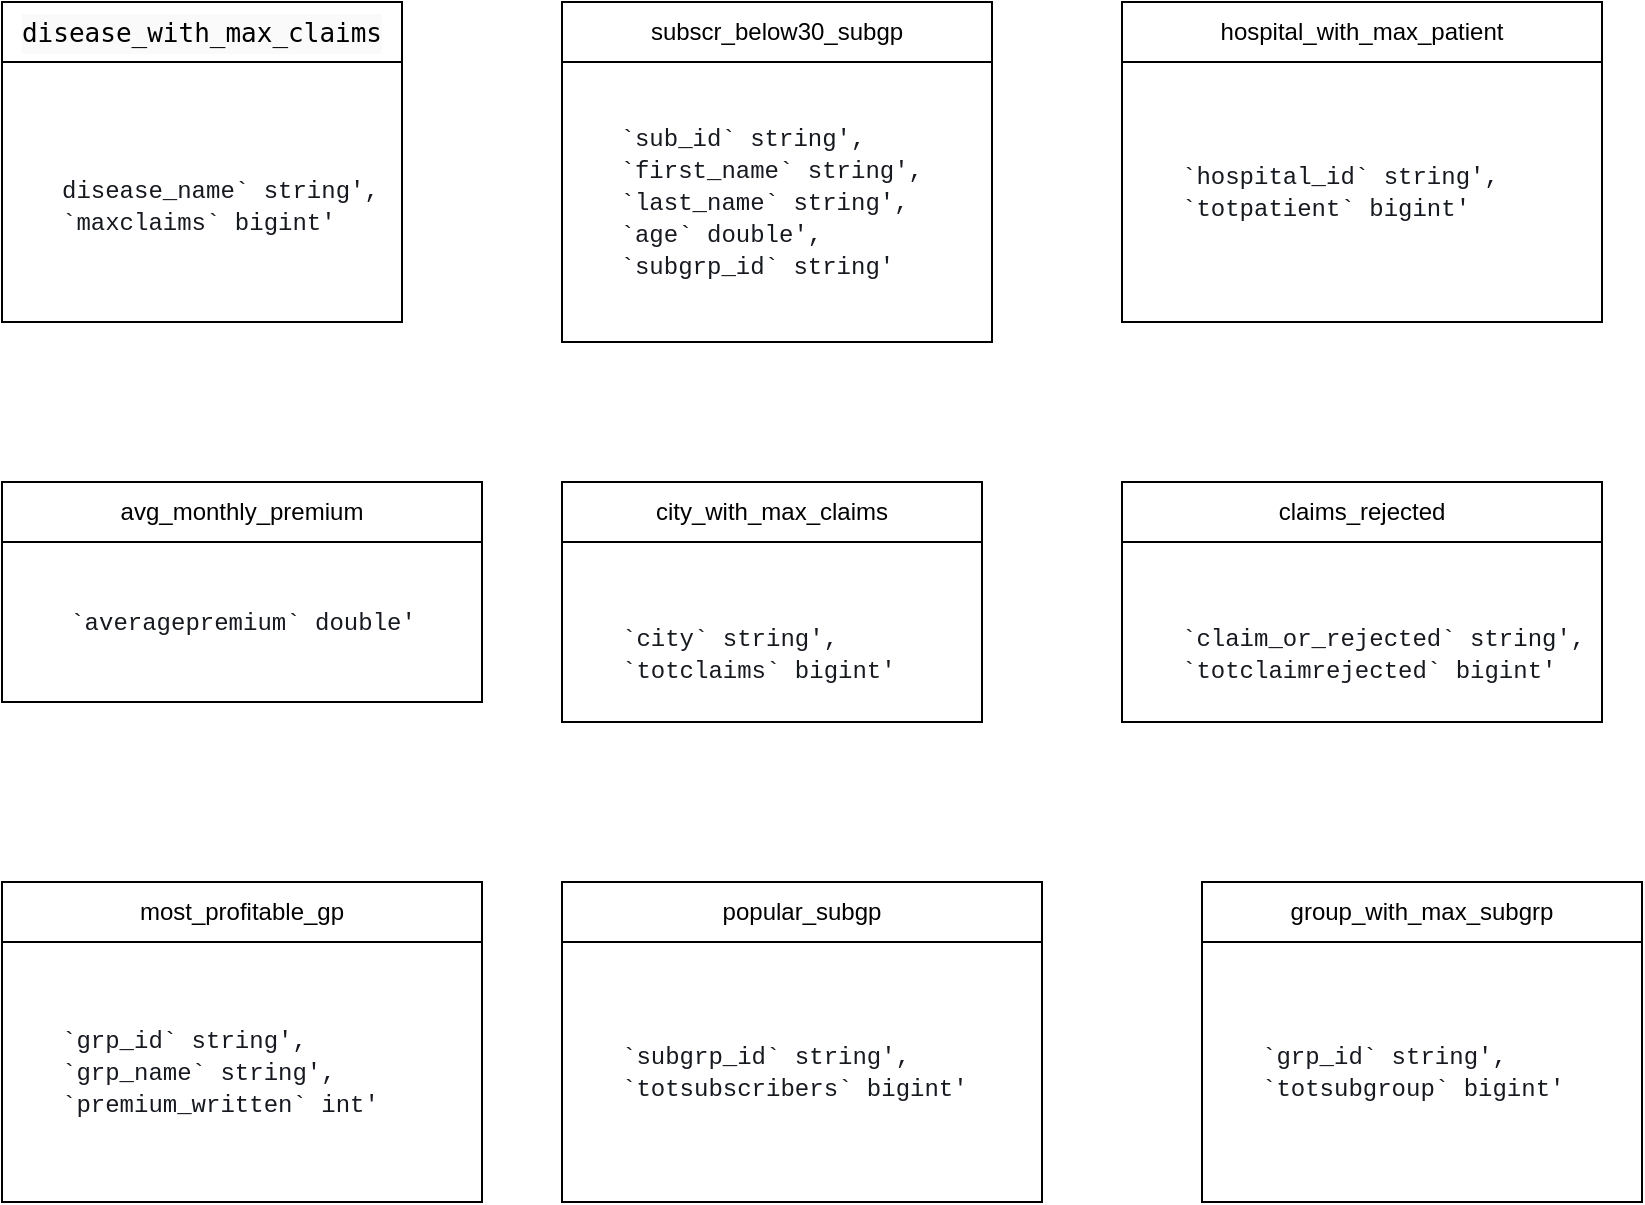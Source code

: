 <mxfile version="22.1.11" type="device">
  <diagram name="Page-1" id="O_lcyQFQKrWpvjofwXjn">
    <mxGraphModel dx="1290" dy="541" grid="1" gridSize="10" guides="1" tooltips="1" connect="1" arrows="1" fold="1" page="1" pageScale="1" pageWidth="850" pageHeight="1100" math="0" shadow="0">
      <root>
        <mxCell id="0" />
        <mxCell id="1" parent="0" />
        <mxCell id="gsQSZDyqVXt2V2rl-3OT-1" value="&lt;div style=&quot;background-color: rgb(250, 250, 250); font-family: Menlo, Monaco, Consolas, &amp;quot;Ubuntu Mono&amp;quot;, &amp;quot;Source Code Pro&amp;quot;, monospace, Consolas, &amp;quot;Courier New&amp;quot;, monospace; font-size: 13px; line-height: 20px;&quot;&gt;disease_with_max_claims&lt;/div&gt;" style="swimlane;fontStyle=0;childLayout=stackLayout;horizontal=1;startSize=30;horizontalStack=0;resizeParent=1;resizeParentMax=0;resizeLast=0;collapsible=1;marginBottom=0;whiteSpace=wrap;html=1;" parent="1" vertex="1">
          <mxGeometry x="40" y="40" width="200" height="160" as="geometry" />
        </mxCell>
        <mxCell id="gsQSZDyqVXt2V2rl-3OT-4" value="&lt;br&gt;&lt;pre style=&quot;border-color: var(--border-color); font-size: var(--font-size-body-s-533prh, 12px); font-family: var(--font-family-monospace-yt4nwf, Monaco, Menlo, Consolas, &amp;quot;Courier Prime&amp;quot;, Courier, &amp;quot;Courier New&amp;quot;, monospace); background: rgb(255, 255, 255); margin-top: 0px; margin-bottom: 0px; overflow: auto; padding: var(--space-scaled-xl-rljqft, 24px) var(--space-xl-5fdwzu, 24px); -webkit-font-smoothing: auto; line-height: var(--line-height-body-s-n0pazd, 16px); color: rgb(22, 25, 31);&quot; class=&quot;awsui_root_18wu0_lw6ey_93 awsui_box_18wu0_lw6ey_207 awsui_pre-variant_18wu0_lw6ey_207 awsui_p-xl_18wu0_lw6ey_679 awsui_color-default_18wu0_lw6ey_207 awsui_font-size-body-s_18wu0_lw6ey_351 awsui_font-weight-default_18wu0_lw6ey_263&quot; data-testid=&quot;query-results-text&quot;&gt;disease_name` string&#39;, &lt;br style=&quot;border-color: var(--border-color);&quot;&gt;`maxclaims` bigint&#39;&lt;/pre&gt;" style="text;strokeColor=none;fillColor=none;align=left;verticalAlign=middle;spacingLeft=4;spacingRight=4;overflow=hidden;points=[[0,0.5],[1,0.5]];portConstraint=eastwest;rotatable=0;whiteSpace=wrap;html=1;" parent="gsQSZDyqVXt2V2rl-3OT-1" vertex="1">
          <mxGeometry y="30" width="200" height="130" as="geometry" />
        </mxCell>
        <mxCell id="gsQSZDyqVXt2V2rl-3OT-5" value="subscr_below30_subgp" style="swimlane;fontStyle=0;childLayout=stackLayout;horizontal=1;startSize=30;horizontalStack=0;resizeParent=1;resizeParentMax=0;resizeLast=0;collapsible=1;marginBottom=0;whiteSpace=wrap;html=1;" parent="1" vertex="1">
          <mxGeometry x="320" y="40" width="215" height="170" as="geometry" />
        </mxCell>
        <mxCell id="FVVZhQxuUWUwN-SKr3hk-5" value="&lt;pre style=&quot;font-family: var(--font-family-monospace-yt4nwf, Monaco, Menlo, Consolas, &amp;quot;Courier Prime&amp;quot;, Courier, &amp;quot;Courier New&amp;quot;, monospace); font-size: var(--font-size-body-s-533prh, 12px); background: rgb(255, 255, 255); margin-top: 0px; margin-bottom: 0px; overflow: auto; padding: var(--space-scaled-xl-rljqft, 24px) var(--space-xl-5fdwzu, 24px); -webkit-font-smoothing: auto; line-height: var(--line-height-body-s-n0pazd, 16px); color: rgb(22, 25, 31); text-align: left;&quot; class=&quot;awsui_root_18wu0_lw6ey_93 awsui_box_18wu0_lw6ey_207 awsui_pre-variant_18wu0_lw6ey_207 awsui_p-xl_18wu0_lw6ey_679 awsui_color-default_18wu0_lw6ey_207 awsui_font-size-body-s_18wu0_lw6ey_351 awsui_font-weight-default_18wu0_lw6ey_263&quot; data-testid=&quot;query-results-text&quot;&gt;`sub_id` string&#39;, &lt;br&gt;`first_name` string&#39;, &lt;br&gt;`last_name` string&#39;, &lt;br&gt;`age` double&#39;, &lt;br&gt;`subgrp_id` string&#39;&lt;/pre&gt;" style="text;html=1;align=center;verticalAlign=middle;resizable=0;points=[];autosize=1;strokeColor=none;fillColor=none;" vertex="1" parent="gsQSZDyqVXt2V2rl-3OT-5">
          <mxGeometry y="30" width="215" height="140" as="geometry" />
        </mxCell>
        <mxCell id="gsQSZDyqVXt2V2rl-3OT-9" value="claims_rejected" style="swimlane;fontStyle=0;childLayout=stackLayout;horizontal=1;startSize=30;horizontalStack=0;resizeParent=1;resizeParentMax=0;resizeLast=0;collapsible=1;marginBottom=0;whiteSpace=wrap;html=1;" parent="1" vertex="1">
          <mxGeometry x="600" y="280" width="240" height="120" as="geometry" />
        </mxCell>
        <mxCell id="gsQSZDyqVXt2V2rl-3OT-12" value="&lt;br&gt;&lt;pre style=&quot;font-family: var(--font-family-monospace-yt4nwf, Monaco, Menlo, Consolas, &amp;quot;Courier Prime&amp;quot;, Courier, &amp;quot;Courier New&amp;quot;, monospace); font-size: var(--font-size-body-s-533prh, 12px); background: rgb(255, 255, 255); margin: 0px; overflow: auto; padding: var(--space-scaled-xl-rljqft, 24px) var(--space-xl-5fdwzu, 24px); -webkit-font-smoothing: auto; font-weight: 400; line-height: var(--line-height-body-s-n0pazd, 16px); color: rgb(22, 25, 31); letter-spacing: normal; font-style: normal; font-variant-ligatures: normal; font-variant-caps: normal; orphans: 2; text-align: left; text-indent: 0px; text-transform: none; widows: 2; word-spacing: 0px; -webkit-text-stroke-width: 0px; text-decoration-thickness: initial; text-decoration-style: initial; text-decoration-color: initial;&quot; class=&quot;awsui_root_18wu0_lw6ey_93 awsui_box_18wu0_lw6ey_207 awsui_pre-variant_18wu0_lw6ey_207 awsui_p-xl_18wu0_lw6ey_679 awsui_color-default_18wu0_lw6ey_207 awsui_font-size-body-s_18wu0_lw6ey_351 awsui_font-weight-default_18wu0_lw6ey_263&quot; data-testid=&quot;query-results-text&quot;&gt;`claim_or_rejected` string&#39;, &lt;br&gt;`totclaimrejected` bigint&#39;&lt;/pre&gt;" style="text;strokeColor=none;fillColor=none;align=left;verticalAlign=middle;spacingLeft=4;spacingRight=4;overflow=hidden;points=[[0,0.5],[1,0.5]];portConstraint=eastwest;rotatable=0;whiteSpace=wrap;html=1;" parent="gsQSZDyqVXt2V2rl-3OT-9" vertex="1">
          <mxGeometry y="30" width="240" height="90" as="geometry" />
        </mxCell>
        <mxCell id="gsQSZDyqVXt2V2rl-3OT-13" value="most_profitable_gp" style="swimlane;fontStyle=0;childLayout=stackLayout;horizontal=1;startSize=30;horizontalStack=0;resizeParent=1;resizeParentMax=0;resizeLast=0;collapsible=1;marginBottom=0;whiteSpace=wrap;html=1;" parent="1" vertex="1">
          <mxGeometry x="40" y="480" width="240" height="160" as="geometry" />
        </mxCell>
        <mxCell id="gsQSZDyqVXt2V2rl-3OT-16" value="&lt;br&gt;&lt;pre style=&quot;font-family: var(--font-family-monospace-yt4nwf, Monaco, Menlo, Consolas, &amp;quot;Courier Prime&amp;quot;, Courier, &amp;quot;Courier New&amp;quot;, monospace); font-size: var(--font-size-body-s-533prh, 12px); background: rgb(255, 255, 255); margin: 0px; overflow: auto; padding: var(--space-scaled-xl-rljqft, 24px) var(--space-xl-5fdwzu, 24px); -webkit-font-smoothing: auto; font-weight: 400; line-height: var(--line-height-body-s-n0pazd, 16px); color: rgb(22, 25, 31); letter-spacing: normal; font-style: normal; font-variant-ligatures: normal; font-variant-caps: normal; orphans: 2; text-align: left; text-indent: 0px; text-transform: none; widows: 2; word-spacing: 0px; -webkit-text-stroke-width: 0px; text-decoration-thickness: initial; text-decoration-style: initial; text-decoration-color: initial;&quot; class=&quot;awsui_root_18wu0_lw6ey_93 awsui_box_18wu0_lw6ey_207 awsui_pre-variant_18wu0_lw6ey_207 awsui_p-xl_18wu0_lw6ey_679 awsui_color-default_18wu0_lw6ey_207 awsui_font-size-body-s_18wu0_lw6ey_351 awsui_font-weight-default_18wu0_lw6ey_263&quot; data-testid=&quot;query-results-text&quot;&gt;`grp_id` string&#39;, &lt;br&gt;`grp_name` string&#39;, &lt;br&gt;`premium_written` int&#39;&lt;/pre&gt;&lt;br&gt;" style="text;strokeColor=none;fillColor=none;align=left;verticalAlign=middle;spacingLeft=4;spacingRight=4;overflow=hidden;points=[[0,0.5],[1,0.5]];portConstraint=eastwest;rotatable=0;whiteSpace=wrap;html=1;" parent="gsQSZDyqVXt2V2rl-3OT-13" vertex="1">
          <mxGeometry y="30" width="240" height="130" as="geometry" />
        </mxCell>
        <mxCell id="gsQSZDyqVXt2V2rl-3OT-17" value="avg_monthly_premium" style="swimlane;fontStyle=0;childLayout=stackLayout;horizontal=1;startSize=30;horizontalStack=0;resizeParent=1;resizeParentMax=0;resizeLast=0;collapsible=1;marginBottom=0;whiteSpace=wrap;html=1;" parent="1" vertex="1">
          <mxGeometry x="40" y="280" width="240" height="110" as="geometry" />
        </mxCell>
        <mxCell id="FVVZhQxuUWUwN-SKr3hk-2" value="&lt;pre style=&quot;font-family: var(--font-family-monospace-yt4nwf, Monaco, Menlo, Consolas, &amp;quot;Courier Prime&amp;quot;, Courier, &amp;quot;Courier New&amp;quot;, monospace); font-size: var(--font-size-body-s-533prh, 12px); background: rgb(255, 255, 255); margin-top: 0px; margin-bottom: 0px; overflow: auto; padding: var(--space-scaled-xl-rljqft, 24px) var(--space-xl-5fdwzu, 24px); -webkit-font-smoothing: auto; line-height: var(--line-height-body-s-n0pazd, 16px); color: rgb(22, 25, 31); text-align: left;&quot; class=&quot;awsui_root_18wu0_lw6ey_93 awsui_box_18wu0_lw6ey_207 awsui_pre-variant_18wu0_lw6ey_207 awsui_p-xl_18wu0_lw6ey_679 awsui_color-default_18wu0_lw6ey_207 awsui_font-size-body-s_18wu0_lw6ey_351 awsui_font-weight-default_18wu0_lw6ey_263&quot; data-testid=&quot;query-results-text&quot;&gt;`averagepremium` double&#39;&lt;/pre&gt;" style="text;html=1;align=center;verticalAlign=middle;resizable=0;points=[];autosize=1;strokeColor=none;fillColor=none;" vertex="1" parent="gsQSZDyqVXt2V2rl-3OT-17">
          <mxGeometry y="30" width="240" height="80" as="geometry" />
        </mxCell>
        <mxCell id="gsQSZDyqVXt2V2rl-3OT-25" value="popular_subgp" style="swimlane;fontStyle=0;childLayout=stackLayout;horizontal=1;startSize=30;horizontalStack=0;resizeParent=1;resizeParentMax=0;resizeLast=0;collapsible=1;marginBottom=0;whiteSpace=wrap;html=1;" parent="1" vertex="1">
          <mxGeometry x="320" y="480" width="240" height="160" as="geometry" />
        </mxCell>
        <mxCell id="gsQSZDyqVXt2V2rl-3OT-28" value="&lt;br&gt;&lt;pre style=&quot;font-family: var(--font-family-monospace-yt4nwf, Monaco, Menlo, Consolas, &amp;quot;Courier Prime&amp;quot;, Courier, &amp;quot;Courier New&amp;quot;, monospace); font-size: var(--font-size-body-s-533prh, 12px); background: rgb(255, 255, 255); margin: 0px; overflow: auto; padding: var(--space-scaled-xl-rljqft, 24px) var(--space-xl-5fdwzu, 24px); -webkit-font-smoothing: auto; font-weight: 400; line-height: var(--line-height-body-s-n0pazd, 16px); color: rgb(22, 25, 31); letter-spacing: normal; font-style: normal; font-variant-ligatures: normal; font-variant-caps: normal; orphans: 2; text-align: left; text-indent: 0px; text-transform: none; widows: 2; word-spacing: 0px; -webkit-text-stroke-width: 0px; text-decoration-thickness: initial; text-decoration-style: initial; text-decoration-color: initial;&quot; class=&quot;awsui_root_18wu0_lw6ey_93 awsui_box_18wu0_lw6ey_207 awsui_pre-variant_18wu0_lw6ey_207 awsui_p-xl_18wu0_lw6ey_679 awsui_color-default_18wu0_lw6ey_207 awsui_font-size-body-s_18wu0_lw6ey_351 awsui_font-weight-default_18wu0_lw6ey_263&quot; data-testid=&quot;query-results-text&quot;&gt;`subgrp_id` string&#39;, &lt;br&gt;`totsubscribers` bigint&#39;&lt;/pre&gt;&lt;br&gt;" style="text;strokeColor=none;fillColor=none;align=left;verticalAlign=middle;spacingLeft=4;spacingRight=4;overflow=hidden;points=[[0,0.5],[1,0.5]];portConstraint=eastwest;rotatable=0;whiteSpace=wrap;html=1;" parent="gsQSZDyqVXt2V2rl-3OT-25" vertex="1">
          <mxGeometry y="30" width="240" height="130" as="geometry" />
        </mxCell>
        <mxCell id="gsQSZDyqVXt2V2rl-3OT-29" value="group_with_max_subgrp" style="swimlane;fontStyle=0;childLayout=stackLayout;horizontal=1;startSize=30;horizontalStack=0;resizeParent=1;resizeParentMax=0;resizeLast=0;collapsible=1;marginBottom=0;whiteSpace=wrap;html=1;" parent="1" vertex="1">
          <mxGeometry x="640" y="480" width="220" height="160" as="geometry" />
        </mxCell>
        <mxCell id="gsQSZDyqVXt2V2rl-3OT-32" value="&lt;pre style=&quot;border-color: var(--border-color); font-size: var(--font-size-body-s-533prh, 12px); font-family: var(--font-family-monospace-yt4nwf, Monaco, Menlo, Consolas, &amp;quot;Courier Prime&amp;quot;, Courier, &amp;quot;Courier New&amp;quot;, monospace); background: rgb(255, 255, 255); margin-top: 0px; margin-bottom: 0px; overflow: auto; padding: var(--space-scaled-xl-rljqft, 24px) var(--space-xl-5fdwzu, 24px); -webkit-font-smoothing: auto; line-height: var(--line-height-body-s-n0pazd, 16px); color: rgb(22, 25, 31);&quot; data-testid=&quot;query-results-text&quot; class=&quot;awsui_root_18wu0_lw6ey_93 awsui_box_18wu0_lw6ey_207 awsui_pre-variant_18wu0_lw6ey_207 awsui_p-xl_18wu0_lw6ey_679 awsui_color-default_18wu0_lw6ey_207 awsui_font-size-body-s_18wu0_lw6ey_351 awsui_font-weight-default_18wu0_lw6ey_263&quot;&gt;`grp_id` string&#39;, &lt;br style=&quot;border-color: var(--border-color);&quot;&gt;`totsubgroup` bigint&#39;&lt;/pre&gt;" style="text;strokeColor=none;fillColor=none;align=left;verticalAlign=middle;spacingLeft=4;spacingRight=4;overflow=hidden;points=[[0,0.5],[1,0.5]];portConstraint=eastwest;rotatable=0;whiteSpace=wrap;html=1;" parent="gsQSZDyqVXt2V2rl-3OT-29" vertex="1">
          <mxGeometry y="30" width="220" height="130" as="geometry" />
        </mxCell>
        <mxCell id="gsQSZDyqVXt2V2rl-3OT-33" value="city_with_max_claims" style="swimlane;fontStyle=0;childLayout=stackLayout;horizontal=1;startSize=30;horizontalStack=0;resizeParent=1;resizeParentMax=0;resizeLast=0;collapsible=1;marginBottom=0;whiteSpace=wrap;html=1;" parent="1" vertex="1">
          <mxGeometry x="320" y="280" width="210" height="120" as="geometry" />
        </mxCell>
        <mxCell id="gsQSZDyqVXt2V2rl-3OT-36" value="&lt;br&gt;&lt;pre style=&quot;font-family: var(--font-family-monospace-yt4nwf, Monaco, Menlo, Consolas, &amp;quot;Courier Prime&amp;quot;, Courier, &amp;quot;Courier New&amp;quot;, monospace); font-size: var(--font-size-body-s-533prh, 12px); background: rgb(255, 255, 255); margin: 0px; overflow: auto; padding: var(--space-scaled-xl-rljqft, 24px) var(--space-xl-5fdwzu, 24px); -webkit-font-smoothing: auto; font-weight: 400; line-height: var(--line-height-body-s-n0pazd, 16px); color: rgb(22, 25, 31); letter-spacing: normal; font-style: normal; font-variant-ligatures: normal; font-variant-caps: normal; orphans: 2; text-align: left; text-indent: 0px; text-transform: none; widows: 2; word-spacing: 0px; -webkit-text-stroke-width: 0px; text-decoration-thickness: initial; text-decoration-style: initial; text-decoration-color: initial;&quot; class=&quot;awsui_root_18wu0_lw6ey_93 awsui_box_18wu0_lw6ey_207 awsui_pre-variant_18wu0_lw6ey_207 awsui_p-xl_18wu0_lw6ey_679 awsui_color-default_18wu0_lw6ey_207 awsui_font-size-body-s_18wu0_lw6ey_351 awsui_font-weight-default_18wu0_lw6ey_263&quot; data-testid=&quot;query-results-text&quot;&gt;`city` string&#39;, &lt;br&gt;`totclaims` bigint&#39;&lt;/pre&gt;" style="text;strokeColor=none;fillColor=none;align=left;verticalAlign=middle;spacingLeft=4;spacingRight=4;overflow=hidden;points=[[0,0.5],[1,0.5]];portConstraint=eastwest;rotatable=0;whiteSpace=wrap;html=1;" parent="gsQSZDyqVXt2V2rl-3OT-33" vertex="1">
          <mxGeometry y="30" width="210" height="90" as="geometry" />
        </mxCell>
        <mxCell id="gsQSZDyqVXt2V2rl-3OT-37" value="hospital_with_max_patient" style="swimlane;fontStyle=0;childLayout=stackLayout;horizontal=1;startSize=30;horizontalStack=0;resizeParent=1;resizeParentMax=0;resizeLast=0;collapsible=1;marginBottom=0;whiteSpace=wrap;html=1;" parent="1" vertex="1">
          <mxGeometry x="600" y="40" width="240" height="160" as="geometry" />
        </mxCell>
        <mxCell id="gsQSZDyqVXt2V2rl-3OT-38" value="&lt;br&gt;&lt;pre style=&quot;font-family: var(--font-family-monospace-yt4nwf, Monaco, Menlo, Consolas, &amp;quot;Courier Prime&amp;quot;, Courier, &amp;quot;Courier New&amp;quot;, monospace); font-size: var(--font-size-body-s-533prh, 12px); background: rgb(255, 255, 255); margin: 0px; overflow: auto; padding: var(--space-scaled-xl-rljqft, 24px) var(--space-xl-5fdwzu, 24px); -webkit-font-smoothing: auto; font-weight: 400; line-height: var(--line-height-body-s-n0pazd, 16px); color: rgb(22, 25, 31); letter-spacing: normal; font-style: normal; font-variant-ligatures: normal; font-variant-caps: normal; orphans: 2; text-align: left; text-indent: 0px; text-transform: none; widows: 2; word-spacing: 0px; -webkit-text-stroke-width: 0px; text-decoration-thickness: initial; text-decoration-style: initial; text-decoration-color: initial;&quot; class=&quot;awsui_root_18wu0_lw6ey_93 awsui_box_18wu0_lw6ey_207 awsui_pre-variant_18wu0_lw6ey_207 awsui_p-xl_18wu0_lw6ey_679 awsui_color-default_18wu0_lw6ey_207 awsui_font-size-body-s_18wu0_lw6ey_351 awsui_font-weight-default_18wu0_lw6ey_263&quot; data-testid=&quot;query-results-text&quot;&gt;`hospital_id` string&#39;, &lt;br&gt;`totpatient` bigint&#39;&lt;/pre&gt;&lt;br&gt;" style="text;strokeColor=none;fillColor=none;align=left;verticalAlign=middle;spacingLeft=4;spacingRight=4;overflow=hidden;points=[[0,0.5],[1,0.5]];portConstraint=eastwest;rotatable=0;whiteSpace=wrap;html=1;" parent="gsQSZDyqVXt2V2rl-3OT-37" vertex="1">
          <mxGeometry y="30" width="240" height="130" as="geometry" />
        </mxCell>
      </root>
    </mxGraphModel>
  </diagram>
</mxfile>
